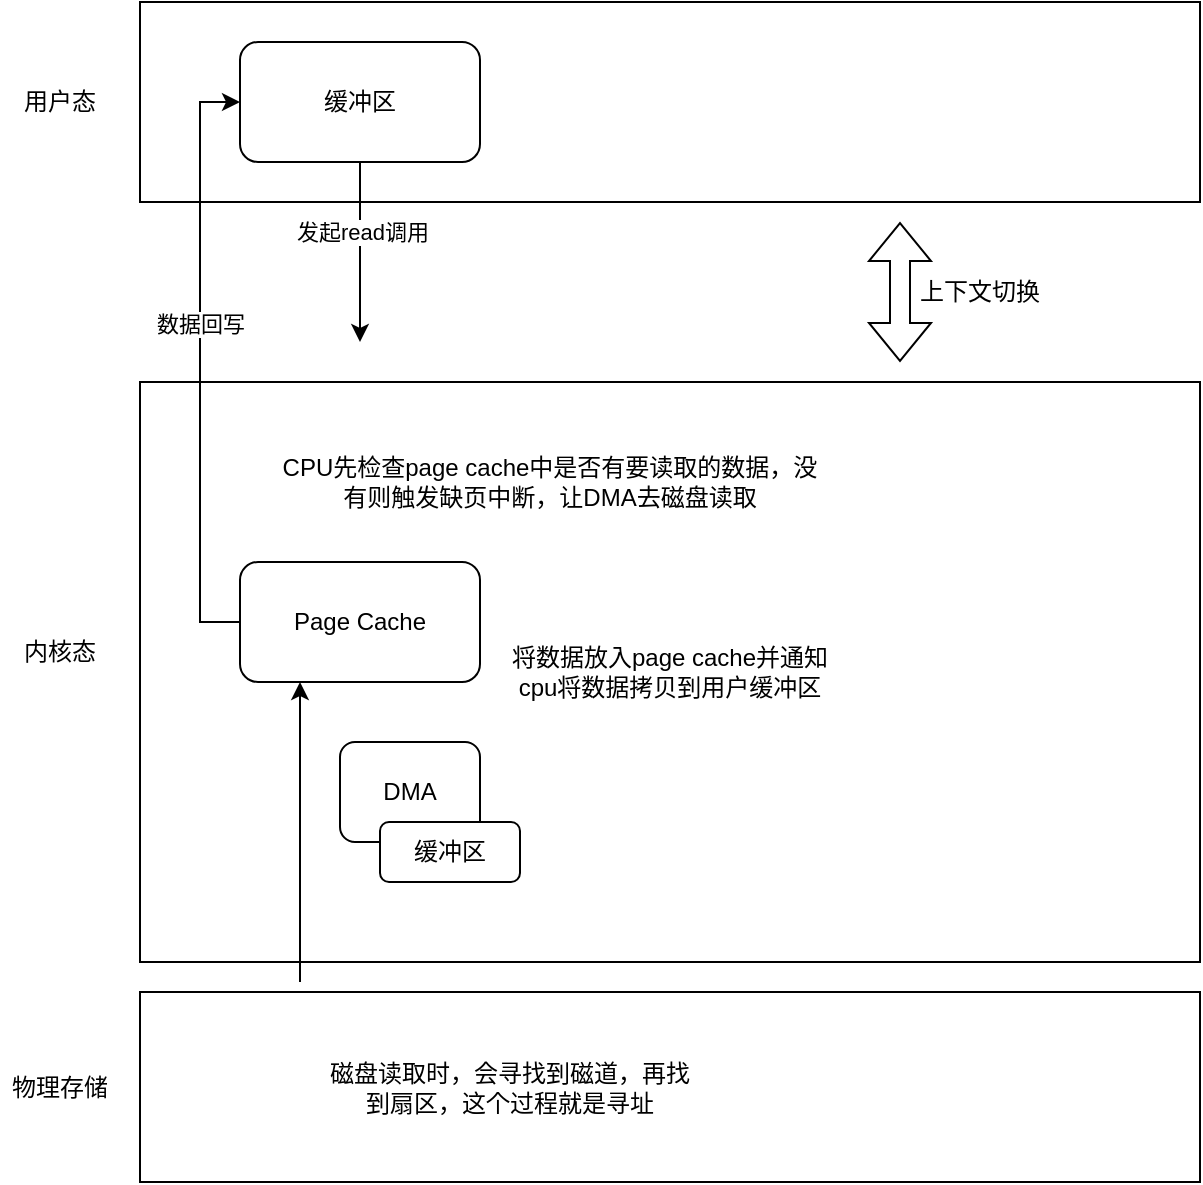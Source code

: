 <mxfile version="21.6.1" type="device">
  <diagram name="第 1 页" id="rLlruYf95wEK3TxJJRKk">
    <mxGraphModel dx="1418" dy="828" grid="1" gridSize="10" guides="1" tooltips="1" connect="1" arrows="1" fold="1" page="1" pageScale="1" pageWidth="827" pageHeight="1169" math="0" shadow="0">
      <root>
        <mxCell id="0" />
        <mxCell id="1" parent="0" />
        <mxCell id="RDBgA8nP0u8Pf7F1kX85-1" value="" style="rounded=0;whiteSpace=wrap;html=1;" parent="1" vertex="1">
          <mxGeometry x="180" y="90" width="530" height="100" as="geometry" />
        </mxCell>
        <mxCell id="RDBgA8nP0u8Pf7F1kX85-2" value="用户态" style="text;html=1;strokeColor=none;fillColor=none;align=center;verticalAlign=middle;whiteSpace=wrap;rounded=0;" parent="1" vertex="1">
          <mxGeometry x="110" y="125" width="60" height="30" as="geometry" />
        </mxCell>
        <mxCell id="RDBgA8nP0u8Pf7F1kX85-3" value="将数据放入page cache并通知&lt;br&gt;cpu将数据拷贝到用户缓冲区" style="rounded=0;whiteSpace=wrap;html=1;" parent="1" vertex="1">
          <mxGeometry x="180" y="280" width="530" height="290" as="geometry" />
        </mxCell>
        <mxCell id="RDBgA8nP0u8Pf7F1kX85-4" value="内核态" style="text;html=1;strokeColor=none;fillColor=none;align=center;verticalAlign=middle;whiteSpace=wrap;rounded=0;" parent="1" vertex="1">
          <mxGeometry x="110" y="400" width="60" height="30" as="geometry" />
        </mxCell>
        <mxCell id="RDBgA8nP0u8Pf7F1kX85-5" value="" style="rounded=0;whiteSpace=wrap;html=1;" parent="1" vertex="1">
          <mxGeometry x="180" y="585" width="530" height="95" as="geometry" />
        </mxCell>
        <mxCell id="RDBgA8nP0u8Pf7F1kX85-6" value="物理存储" style="text;html=1;strokeColor=none;fillColor=none;align=center;verticalAlign=middle;whiteSpace=wrap;rounded=0;" parent="1" vertex="1">
          <mxGeometry x="110" y="617.5" width="60" height="30" as="geometry" />
        </mxCell>
        <mxCell id="RDBgA8nP0u8Pf7F1kX85-11" style="edgeStyle=orthogonalEdgeStyle;rounded=0;orthogonalLoop=1;jettySize=auto;html=1;" parent="1" source="RDBgA8nP0u8Pf7F1kX85-7" edge="1">
          <mxGeometry relative="1" as="geometry">
            <mxPoint x="290" y="260" as="targetPoint" />
          </mxGeometry>
        </mxCell>
        <mxCell id="RDBgA8nP0u8Pf7F1kX85-12" value="发起read调用" style="edgeLabel;html=1;align=center;verticalAlign=middle;resizable=0;points=[];" parent="RDBgA8nP0u8Pf7F1kX85-11" vertex="1" connectable="0">
          <mxGeometry x="-0.227" y="1" relative="1" as="geometry">
            <mxPoint as="offset" />
          </mxGeometry>
        </mxCell>
        <mxCell id="RDBgA8nP0u8Pf7F1kX85-7" value="缓冲区" style="rounded=1;whiteSpace=wrap;html=1;" parent="1" vertex="1">
          <mxGeometry x="230" y="110" width="120" height="60" as="geometry" />
        </mxCell>
        <mxCell id="RDBgA8nP0u8Pf7F1kX85-19" style="edgeStyle=orthogonalEdgeStyle;rounded=0;orthogonalLoop=1;jettySize=auto;html=1;entryX=0;entryY=0.5;entryDx=0;entryDy=0;" parent="1" source="RDBgA8nP0u8Pf7F1kX85-8" target="RDBgA8nP0u8Pf7F1kX85-7" edge="1">
          <mxGeometry relative="1" as="geometry">
            <Array as="points">
              <mxPoint x="210" y="400" />
              <mxPoint x="210" y="140" />
            </Array>
          </mxGeometry>
        </mxCell>
        <mxCell id="RDBgA8nP0u8Pf7F1kX85-20" value="数据回写" style="edgeLabel;html=1;align=center;verticalAlign=middle;resizable=0;points=[];" parent="RDBgA8nP0u8Pf7F1kX85-19" vertex="1" connectable="0">
          <mxGeometry x="0.127" relative="1" as="geometry">
            <mxPoint as="offset" />
          </mxGeometry>
        </mxCell>
        <mxCell id="RDBgA8nP0u8Pf7F1kX85-8" value="Page Cache" style="rounded=1;whiteSpace=wrap;html=1;" parent="1" vertex="1">
          <mxGeometry x="230" y="370" width="120" height="60" as="geometry" />
        </mxCell>
        <mxCell id="RDBgA8nP0u8Pf7F1kX85-9" value="DMA" style="rounded=1;whiteSpace=wrap;html=1;" parent="1" vertex="1">
          <mxGeometry x="280" y="460" width="70" height="50" as="geometry" />
        </mxCell>
        <mxCell id="RDBgA8nP0u8Pf7F1kX85-13" value="CPU先检查page cache中是否有要读取的数据，没有则触发缺页中断，让DMA去磁盘读取" style="text;html=1;strokeColor=none;fillColor=none;align=center;verticalAlign=middle;whiteSpace=wrap;rounded=0;" parent="1" vertex="1">
          <mxGeometry x="250" y="310" width="270" height="40" as="geometry" />
        </mxCell>
        <mxCell id="RDBgA8nP0u8Pf7F1kX85-15" value="磁盘读取时，会寻找到磁道，再找到扇区，这个过程就是寻址" style="text;html=1;strokeColor=none;fillColor=none;align=center;verticalAlign=middle;whiteSpace=wrap;rounded=0;" parent="1" vertex="1">
          <mxGeometry x="270" y="617.5" width="190" height="30" as="geometry" />
        </mxCell>
        <mxCell id="RDBgA8nP0u8Pf7F1kX85-17" value="缓冲区" style="rounded=1;whiteSpace=wrap;html=1;" parent="1" vertex="1">
          <mxGeometry x="300" y="500" width="70" height="30" as="geometry" />
        </mxCell>
        <mxCell id="RDBgA8nP0u8Pf7F1kX85-21" value="" style="shape=flexArrow;endArrow=classic;startArrow=classic;html=1;rounded=0;" parent="1" edge="1">
          <mxGeometry width="100" height="100" relative="1" as="geometry">
            <mxPoint x="560" y="270" as="sourcePoint" />
            <mxPoint x="560" y="200" as="targetPoint" />
          </mxGeometry>
        </mxCell>
        <mxCell id="RDBgA8nP0u8Pf7F1kX85-22" value="上下文切换" style="text;html=1;strokeColor=none;fillColor=none;align=center;verticalAlign=middle;whiteSpace=wrap;rounded=0;" parent="1" vertex="1">
          <mxGeometry x="550" y="220" width="100" height="30" as="geometry" />
        </mxCell>
        <mxCell id="RDBgA8nP0u8Pf7F1kX85-23" value="" style="endArrow=classic;html=1;rounded=0;" parent="1" edge="1">
          <mxGeometry width="50" height="50" relative="1" as="geometry">
            <mxPoint x="260" y="580" as="sourcePoint" />
            <mxPoint x="260" y="430" as="targetPoint" />
          </mxGeometry>
        </mxCell>
      </root>
    </mxGraphModel>
  </diagram>
</mxfile>
